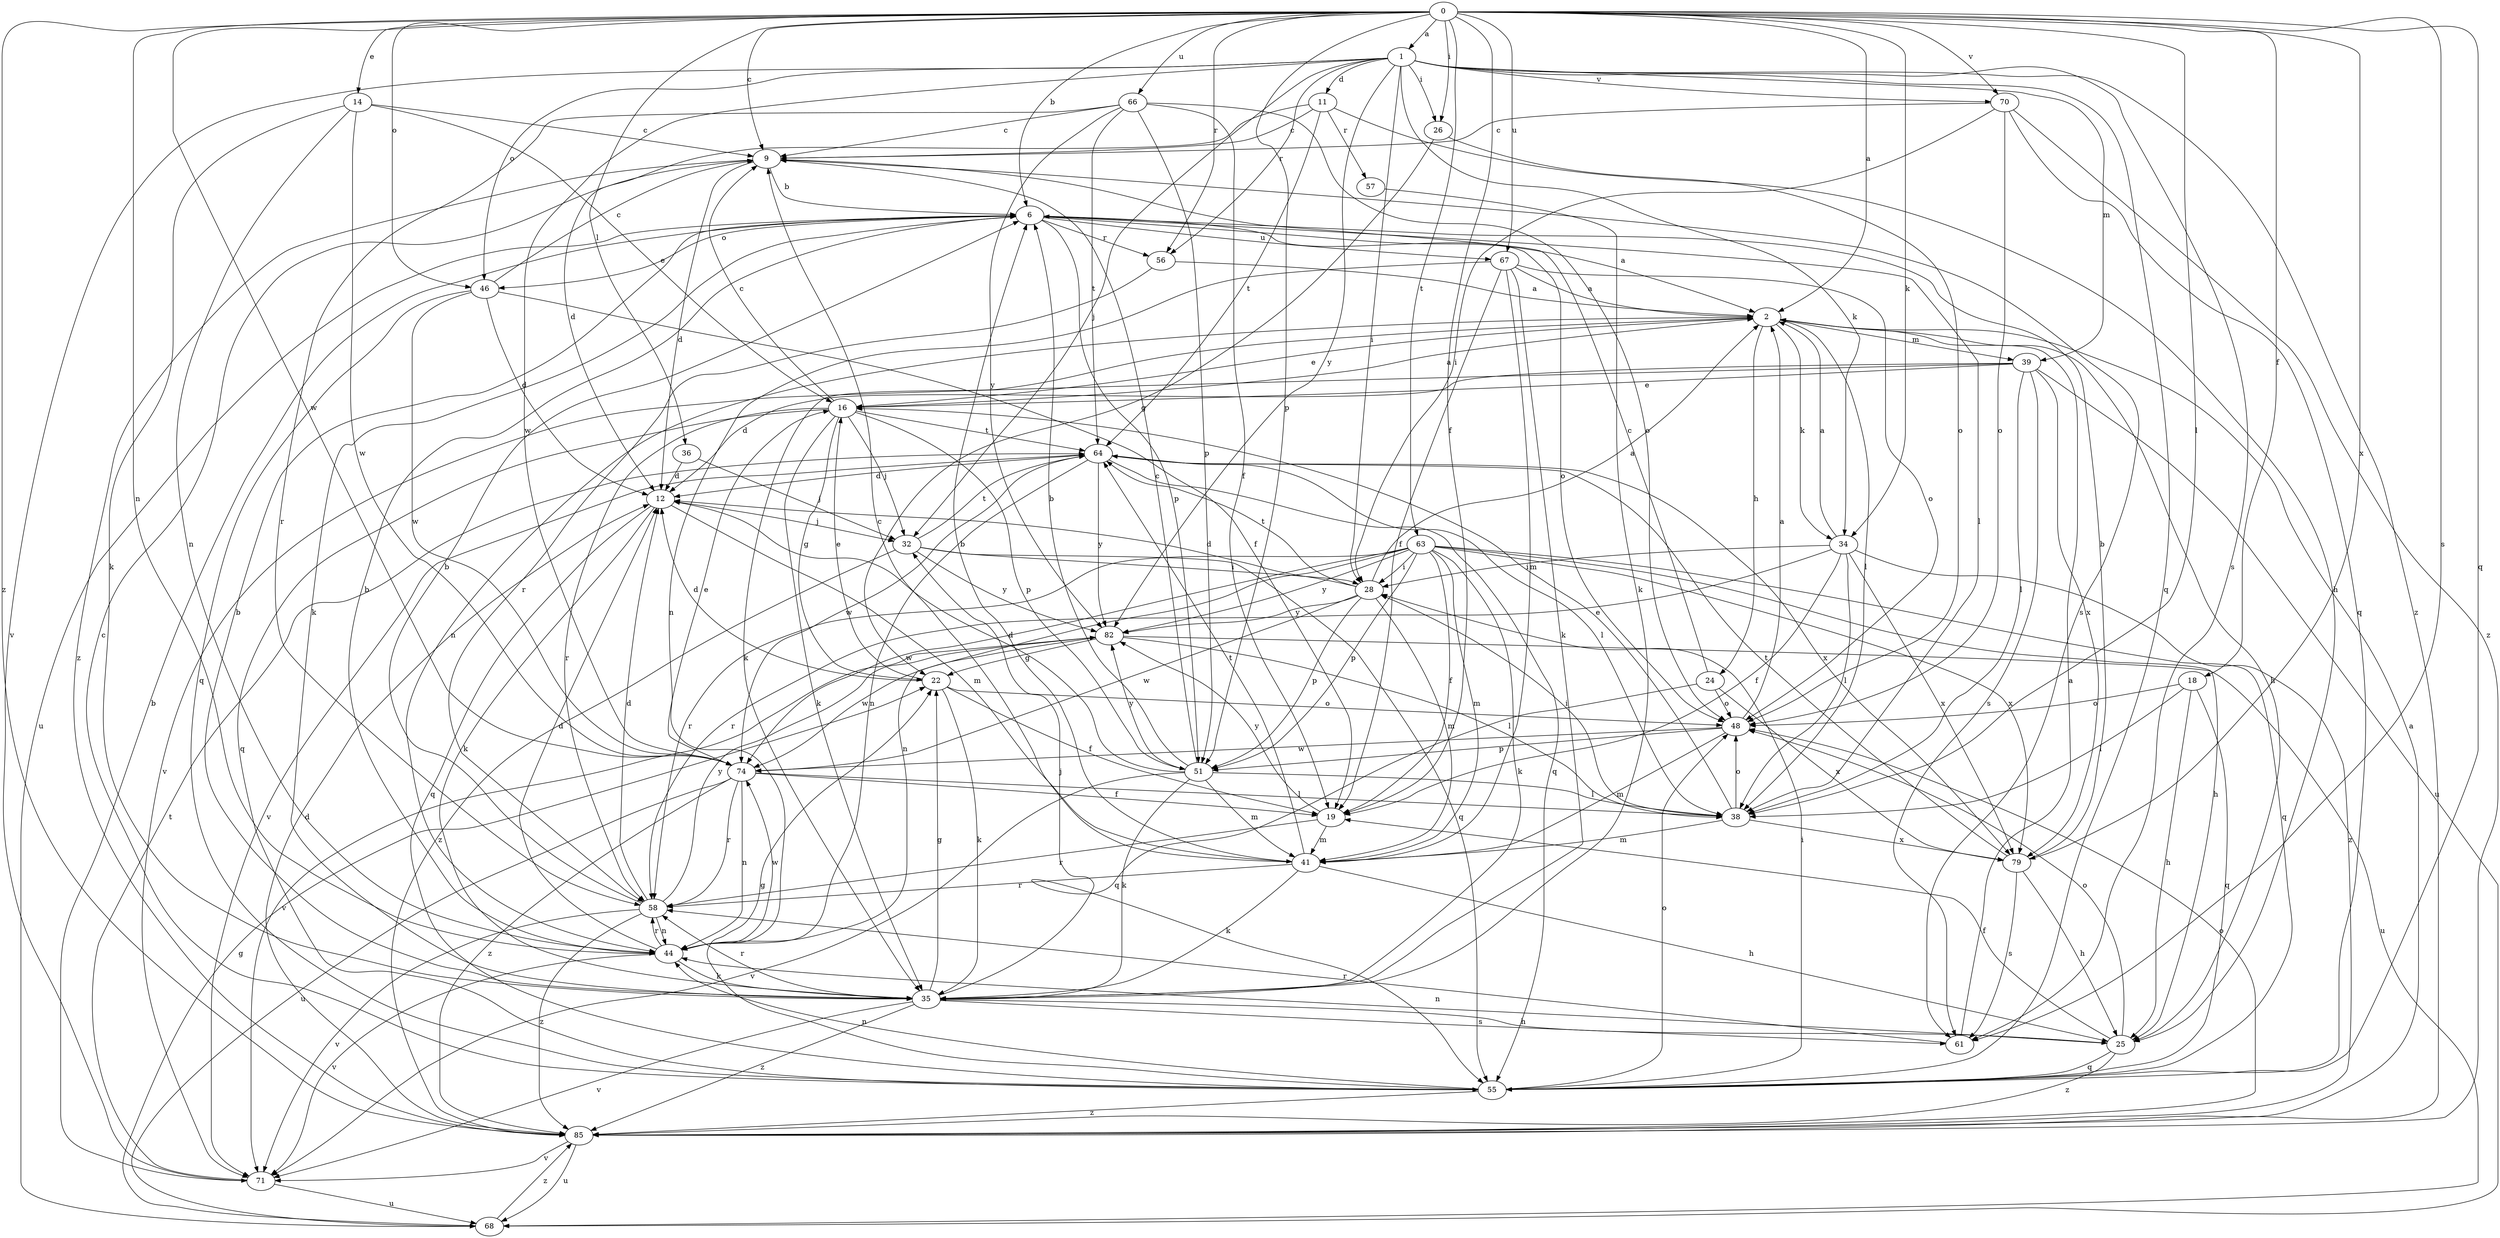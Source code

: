 strict digraph  {
0;
1;
2;
6;
9;
11;
12;
14;
16;
18;
19;
22;
24;
25;
26;
28;
32;
34;
35;
36;
38;
39;
41;
44;
46;
48;
51;
55;
56;
57;
58;
61;
63;
64;
66;
67;
68;
70;
71;
74;
79;
82;
85;
0 -> 1  [label=a];
0 -> 2  [label=a];
0 -> 6  [label=b];
0 -> 9  [label=c];
0 -> 14  [label=e];
0 -> 18  [label=f];
0 -> 19  [label=f];
0 -> 26  [label=i];
0 -> 34  [label=k];
0 -> 36  [label=l];
0 -> 38  [label=l];
0 -> 44  [label=n];
0 -> 46  [label=o];
0 -> 51  [label=p];
0 -> 55  [label=q];
0 -> 56  [label=r];
0 -> 61  [label=s];
0 -> 63  [label=t];
0 -> 66  [label=u];
0 -> 67  [label=u];
0 -> 70  [label=v];
0 -> 74  [label=w];
0 -> 79  [label=x];
0 -> 85  [label=z];
1 -> 11  [label=d];
1 -> 26  [label=i];
1 -> 28  [label=i];
1 -> 32  [label=j];
1 -> 34  [label=k];
1 -> 39  [label=m];
1 -> 46  [label=o];
1 -> 55  [label=q];
1 -> 56  [label=r];
1 -> 61  [label=s];
1 -> 70  [label=v];
1 -> 71  [label=v];
1 -> 74  [label=w];
1 -> 82  [label=y];
1 -> 85  [label=z];
2 -> 16  [label=e];
2 -> 24  [label=h];
2 -> 25  [label=h];
2 -> 34  [label=k];
2 -> 35  [label=k];
2 -> 38  [label=l];
2 -> 39  [label=m];
2 -> 44  [label=n];
6 -> 2  [label=a];
6 -> 35  [label=k];
6 -> 38  [label=l];
6 -> 46  [label=o];
6 -> 48  [label=o];
6 -> 51  [label=p];
6 -> 56  [label=r];
6 -> 67  [label=u];
6 -> 68  [label=u];
9 -> 6  [label=b];
9 -> 12  [label=d];
9 -> 61  [label=s];
9 -> 85  [label=z];
11 -> 9  [label=c];
11 -> 12  [label=d];
11 -> 25  [label=h];
11 -> 57  [label=r];
11 -> 64  [label=t];
12 -> 32  [label=j];
12 -> 35  [label=k];
12 -> 41  [label=m];
12 -> 55  [label=q];
14 -> 9  [label=c];
14 -> 16  [label=e];
14 -> 35  [label=k];
14 -> 44  [label=n];
14 -> 74  [label=w];
16 -> 2  [label=a];
16 -> 9  [label=c];
16 -> 22  [label=g];
16 -> 32  [label=j];
16 -> 35  [label=k];
16 -> 51  [label=p];
16 -> 55  [label=q];
16 -> 58  [label=r];
16 -> 64  [label=t];
18 -> 25  [label=h];
18 -> 38  [label=l];
18 -> 48  [label=o];
18 -> 55  [label=q];
19 -> 41  [label=m];
19 -> 58  [label=r];
19 -> 82  [label=y];
22 -> 12  [label=d];
22 -> 16  [label=e];
22 -> 19  [label=f];
22 -> 35  [label=k];
22 -> 48  [label=o];
24 -> 9  [label=c];
24 -> 48  [label=o];
24 -> 55  [label=q];
24 -> 79  [label=x];
25 -> 19  [label=f];
25 -> 44  [label=n];
25 -> 48  [label=o];
25 -> 55  [label=q];
25 -> 85  [label=z];
26 -> 22  [label=g];
26 -> 48  [label=o];
28 -> 2  [label=a];
28 -> 12  [label=d];
28 -> 41  [label=m];
28 -> 51  [label=p];
28 -> 64  [label=t];
28 -> 74  [label=w];
28 -> 82  [label=y];
32 -> 28  [label=i];
32 -> 55  [label=q];
32 -> 64  [label=t];
32 -> 82  [label=y];
32 -> 85  [label=z];
34 -> 2  [label=a];
34 -> 19  [label=f];
34 -> 28  [label=i];
34 -> 38  [label=l];
34 -> 58  [label=r];
34 -> 79  [label=x];
34 -> 85  [label=z];
35 -> 6  [label=b];
35 -> 22  [label=g];
35 -> 25  [label=h];
35 -> 32  [label=j];
35 -> 58  [label=r];
35 -> 61  [label=s];
35 -> 71  [label=v];
35 -> 85  [label=z];
36 -> 12  [label=d];
36 -> 32  [label=j];
38 -> 16  [label=e];
38 -> 28  [label=i];
38 -> 41  [label=m];
38 -> 48  [label=o];
38 -> 79  [label=x];
39 -> 12  [label=d];
39 -> 16  [label=e];
39 -> 38  [label=l];
39 -> 61  [label=s];
39 -> 68  [label=u];
39 -> 71  [label=v];
39 -> 79  [label=x];
41 -> 6  [label=b];
41 -> 9  [label=c];
41 -> 25  [label=h];
41 -> 35  [label=k];
41 -> 58  [label=r];
41 -> 64  [label=t];
44 -> 6  [label=b];
44 -> 12  [label=d];
44 -> 35  [label=k];
44 -> 58  [label=r];
44 -> 71  [label=v];
44 -> 74  [label=w];
46 -> 9  [label=c];
46 -> 12  [label=d];
46 -> 19  [label=f];
46 -> 55  [label=q];
46 -> 74  [label=w];
48 -> 2  [label=a];
48 -> 41  [label=m];
48 -> 51  [label=p];
48 -> 74  [label=w];
51 -> 6  [label=b];
51 -> 9  [label=c];
51 -> 12  [label=d];
51 -> 35  [label=k];
51 -> 38  [label=l];
51 -> 41  [label=m];
51 -> 71  [label=v];
51 -> 82  [label=y];
55 -> 9  [label=c];
55 -> 22  [label=g];
55 -> 28  [label=i];
55 -> 44  [label=n];
55 -> 48  [label=o];
55 -> 85  [label=z];
56 -> 2  [label=a];
56 -> 58  [label=r];
57 -> 35  [label=k];
58 -> 6  [label=b];
58 -> 12  [label=d];
58 -> 44  [label=n];
58 -> 71  [label=v];
58 -> 82  [label=y];
58 -> 85  [label=z];
61 -> 2  [label=a];
61 -> 58  [label=r];
63 -> 19  [label=f];
63 -> 25  [label=h];
63 -> 28  [label=i];
63 -> 35  [label=k];
63 -> 41  [label=m];
63 -> 44  [label=n];
63 -> 51  [label=p];
63 -> 55  [label=q];
63 -> 58  [label=r];
63 -> 74  [label=w];
63 -> 79  [label=x];
63 -> 82  [label=y];
64 -> 12  [label=d];
64 -> 38  [label=l];
64 -> 44  [label=n];
64 -> 55  [label=q];
64 -> 71  [label=v];
64 -> 74  [label=w];
64 -> 79  [label=x];
64 -> 82  [label=y];
66 -> 9  [label=c];
66 -> 19  [label=f];
66 -> 48  [label=o];
66 -> 51  [label=p];
66 -> 58  [label=r];
66 -> 64  [label=t];
66 -> 82  [label=y];
67 -> 2  [label=a];
67 -> 19  [label=f];
67 -> 35  [label=k];
67 -> 41  [label=m];
67 -> 44  [label=n];
67 -> 48  [label=o];
68 -> 22  [label=g];
68 -> 85  [label=z];
70 -> 9  [label=c];
70 -> 28  [label=i];
70 -> 48  [label=o];
70 -> 55  [label=q];
70 -> 85  [label=z];
71 -> 6  [label=b];
71 -> 64  [label=t];
71 -> 68  [label=u];
74 -> 16  [label=e];
74 -> 19  [label=f];
74 -> 38  [label=l];
74 -> 44  [label=n];
74 -> 58  [label=r];
74 -> 68  [label=u];
74 -> 85  [label=z];
79 -> 6  [label=b];
79 -> 25  [label=h];
79 -> 61  [label=s];
79 -> 64  [label=t];
82 -> 22  [label=g];
82 -> 38  [label=l];
82 -> 68  [label=u];
82 -> 71  [label=v];
82 -> 74  [label=w];
85 -> 2  [label=a];
85 -> 12  [label=d];
85 -> 48  [label=o];
85 -> 68  [label=u];
85 -> 71  [label=v];
}
